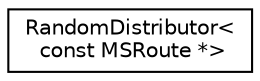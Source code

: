 digraph "Graphical Class Hierarchy"
{
  edge [fontname="Helvetica",fontsize="10",labelfontname="Helvetica",labelfontsize="10"];
  node [fontname="Helvetica",fontsize="10",shape=record];
  rankdir="LR";
  Node0 [label="RandomDistributor\<\l const MSRoute *\>",height=0.2,width=0.4,color="black", fillcolor="white", style="filled",URL="$d5/d9b/class_random_distributor.html"];
}

